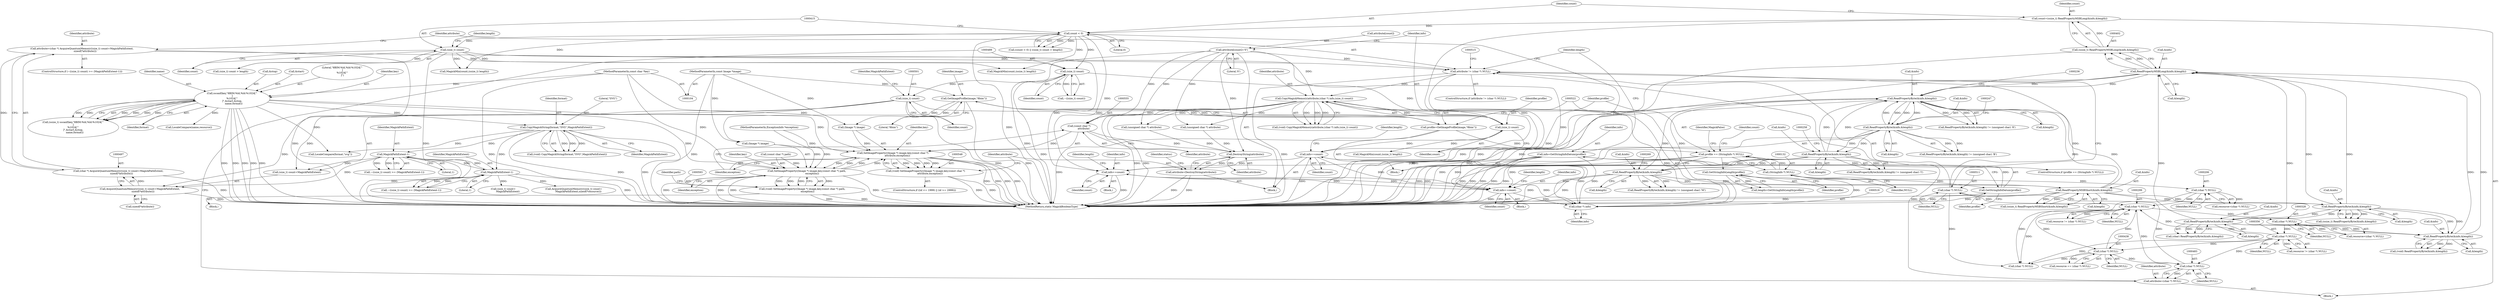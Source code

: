 digraph "0_ImageMagick_dd84447b63a71fa8c3f47071b09454efc667767b@pointer" {
"1000554" [label="(Call,(const char *)\n            attribute)"];
"1000524" [label="(Call,attribute[count]='\0')"];
"1000516" [label="(Call,CopyMagickMemory(attribute,(char *) info,(size_t) count))"];
"1000508" [label="(Call,attribute != (char *) NULL)"];
"1000494" [label="(Call,attribute=(char *) AcquireQuantumMemory((size_t) count+MagickPathExtent,\n        sizeof(*attribute)))"];
"1000496" [label="(Call,(char *) AcquireQuantumMemory((size_t) count+MagickPathExtent,\n        sizeof(*attribute)))"];
"1000498" [label="(Call,AcquireQuantumMemory((size_t) count+MagickPathExtent,\n        sizeof(*attribute)))"];
"1000500" [label="(Call,(size_t) count)"];
"1000488" [label="(Call,(size_t) count)"];
"1000410" [label="(Call,count < 0)"];
"1000399" [label="(Call,count=(ssize_t) ReadPropertyMSBLong(&info,&length))"];
"1000401" [label="(Call,(ssize_t) ReadPropertyMSBLong(&info,&length))"];
"1000403" [label="(Call,ReadPropertyMSBLong(&info,&length))"];
"1000309" [label="(Call,ReadPropertyByte(&info,&length))"];
"1000276" [label="(Call,ReadPropertyMSBShort(&info,&length))"];
"1000263" [label="(Call,ReadPropertyByte(&info,&length))"];
"1000252" [label="(Call,ReadPropertyByte(&info,&length))"];
"1000241" [label="(Call,ReadPropertyByte(&info,&length))"];
"1000230" [label="(Call,ReadPropertyByte(&info,&length))"];
"1000376" [label="(Call,ReadPropertyByte(&info,&length))"];
"1000394" [label="(Call,ReadPropertyByte(&info,&length))"];
"1000414" [label="(Call,(size_t) count)"];
"1000491" [label="(Call,MagickPathExtent-1)"];
"1000169" [label="(Call,CopyMagickString(format,\"SVG\",MagickPathExtent))"];
"1000140" [label="(Call,sscanf(key,\"8BIM:%ld,%ld:%1024[^\n]\n%1024[^\n]\",&start,&stop,\n    name,format))"];
"1000106" [label="(MethodParameterIn,const char *key)"];
"1000336" [label="(Call,MagickPathExtent-1)"];
"1000480" [label="(Call,attribute=(char *) NULL)"];
"1000482" [label="(Call,(char *) NULL)"];
"1000355" [label="(Call,(char *) NULL)"];
"1000327" [label="(Call,(char *) NULL)"];
"1000298" [label="(Call,(char *) NULL)"];
"1000205" [label="(Call,(char *) NULL)"];
"1000131" [label="(Call,(StringInfo *) NULL)"];
"1000510" [label="(Call,(char *) NULL)"];
"1000437" [label="(Call,(char *) NULL)"];
"1000518" [label="(Call,(char *) info)"];
"1000215" [label="(Call,info=GetStringInfoDatum(profile))"];
"1000217" [label="(Call,GetStringInfoDatum(profile))"];
"1000213" [label="(Call,GetStringInfoLength(profile))"];
"1000129" [label="(Call,profile == (StringInfo *) NULL)"];
"1000123" [label="(Call,profile=GetImageProfile(image,\"8bim\"))"];
"1000125" [label="(Call,GetImageProfile(image,\"8bim\"))"];
"1000105" [label="(MethodParameterIn,const Image *image)"];
"1000446" [label="(Call,info+=count)"];
"1000529" [label="(Call,info+=count)"];
"1000521" [label="(Call,(size_t) count)"];
"1000469" [label="(Call,info+=count)"];
"1000549" [label="(Call,SetImageProperty((Image *) image,key,(const char *)\n            attribute,exception))"];
"1000547" [label="(Call,(void) SetImageProperty((Image *) image,key,(const char *)\n            attribute,exception))"];
"1000594" [label="(Call,SetImageProperty((Image *) image,key,(const char *) path,\n              exception))"];
"1000592" [label="(Call,(void) SetImageProperty((Image *) image,key,(const char *) path,\n              exception))"];
"1000609" [label="(Call,DestroyString(attribute))"];
"1000607" [label="(Call,attribute=DestroyString(attribute))"];
"1000441" [label="(Call,LocaleCompare(name,resource))"];
"1000530" [label="(Identifier,info)"];
"1000253" [label="(Call,&info)"];
"1000487" [label="(Call,~((size_t) count))"];
"1000481" [label="(Identifier,attribute)"];
"1000586" [label="(Call,(unsigned char *) attribute)"];
"1000264" [label="(Call,&info)"];
"1000129" [label="(Call,profile == (StringInfo *) NULL)"];
"1000211" [label="(Call,length=GetStringInfoLength(profile))"];
"1000336" [label="(Call,MagickPathExtent-1)"];
"1000251" [label="(Call,ReadPropertyByte(&info,&length) != (unsigned char) 'I')"];
"1000484" [label="(Identifier,NULL)"];
"1000520" [label="(Identifier,info)"];
"1000216" [label="(Identifier,info)"];
"1000325" [label="(Call,resource=(char *) NULL)"];
"1000466" [label="(Block,)"];
"1000524" [label="(Call,attribute[count]='\0')"];
"1000609" [label="(Call,DestroyString(attribute))"];
"1000298" [label="(Call,(char *) NULL)"];
"1000608" [label="(Identifier,attribute)"];
"1000105" [label="(MethodParameterIn,const Image *image)"];
"1000392" [label="(Call,(void) ReadPropertyByte(&info,&length))"];
"1000533" [label="(Identifier,length)"];
"1000556" [label="(Identifier,attribute)"];
"1000167" [label="(Call,(void) CopyMagickString(format,\"SVG\",MagickPathExtent))"];
"1000263" [label="(Call,ReadPropertyByte(&info,&length))"];
"1000435" [label="(Call,resource == (char *) NULL)"];
"1000514" [label="(Call,(void) CopyMagickMemory(attribute,(char *) info,(size_t) count))"];
"1000448" [label="(Identifier,count)"];
"1000296" [label="(Call,resource != (char *) NULL)"];
"1000404" [label="(Call,&info)"];
"1000126" [label="(Identifier,image)"];
"1000469" [label="(Call,info+=count)"];
"1000124" [label="(Identifier,profile)"];
"1000128" [label="(ControlStructure,if (profile == (StringInfo *) NULL))"];
"1000485" [label="(ControlStructure,if (~((size_t) count) >= (MagickPathExtent-1)))"];
"1000607" [label="(Call,attribute=DestroyString(attribute))"];
"1000612" [label="(Identifier,status)"];
"1000107" [label="(MethodParameterIn,ExceptionInfo *exception)"];
"1000231" [label="(Call,&info)"];
"1000138" [label="(Call,(ssize_t) sscanf(key,\"8BIM:%ld,%ld:%1024[^\n]\n%1024[^\n]\",&start,&stop,\n    name,format))"];
"1000493" [label="(Literal,1)"];
"1000331" [label="(Call,~((size_t) count) >= (MagickPathExtent-1))"];
"1000397" [label="(Call,&length)"];
"1000343" [label="(Call,AcquireQuantumMemory((size_t) count+\n            MagickPathExtent,sizeof(*resource)))"];
"1000338" [label="(Literal,1)"];
"1000148" [label="(Identifier,format)"];
"1000357" [label="(Identifier,NULL)"];
"1000604" [label="(Identifier,path)"];
"1000491" [label="(Call,MagickPathExtent-1)"];
"1000529" [label="(Call,info+=count)"];
"1000500" [label="(Call,(size_t) count)"];
"1000142" [label="(Literal,\"8BIM:%ld,%ld:%1024[^\n]\n%1024[^\n]\")"];
"1000534" [label="(Call,MagickMin(count,(ssize_t) length))"];
"1000169" [label="(Call,CopyMagickString(format,\"SVG\",MagickPathExtent))"];
"1000559" [label="(Block,)"];
"1000374" [label="(Call,(char) ReadPropertyByte(&info,&length))"];
"1000172" [label="(Identifier,MagickPathExtent)"];
"1000554" [label="(Call,(const char *)\n            attribute)"];
"1000451" [label="(Call,MagickMin(count,(ssize_t) length))"];
"1000518" [label="(Call,(char *) info)"];
"1000125" [label="(Call,GetImageProfile(image,\"8bim\"))"];
"1000394" [label="(Call,ReadPropertyByte(&info,&length))"];
"1000401" [label="(Call,(ssize_t) ReadPropertyMSBLong(&info,&length))"];
"1000312" [label="(Call,&length)"];
"1000480" [label="(Call,attribute=(char *) NULL)"];
"1000276" [label="(Call,ReadPropertyMSBShort(&info,&length))"];
"1000450" [label="(Identifier,length)"];
"1000471" [label="(Identifier,count)"];
"1000499" [label="(Call,(size_t) count+MagickPathExtent)"];
"1000528" [label="(Literal,'\0')"];
"1000486" [label="(Call,~((size_t) count) >= (MagickPathExtent-1))"];
"1000123" [label="(Call,profile=GetImageProfile(image,\"8bim\"))"];
"1000133" [label="(Identifier,NULL)"];
"1000549" [label="(Call,SetImageProperty((Image *) image,key,(const char *)\n            attribute,exception))"];
"1000376" [label="(Call,ReadPropertyByte(&info,&length))"];
"1000507" [label="(ControlStructure,if (attribute != (char *) NULL))"];
"1000547" [label="(Call,(void) SetImageProperty((Image *) image,key,(const char *)\n            attribute,exception))"];
"1000416" [label="(Identifier,count)"];
"1000626" [label="(MethodReturn,static MagickBooleanType)"];
"1000229" [label="(Call,ReadPropertyByte(&info,&length) != (unsigned char) '8')"];
"1000513" [label="(Block,)"];
"1000205" [label="(Call,(char *) NULL)"];
"1000108" [label="(Block,)"];
"1000445" [label="(Block,)"];
"1000439" [label="(Identifier,NULL)"];
"1000353" [label="(Call,resource != (char *) NULL)"];
"1000214" [label="(Identifier,profile)"];
"1000255" [label="(Call,&length)"];
"1000217" [label="(Call,GetStringInfoDatum(profile))"];
"1000274" [label="(Call,(ssize_t) ReadPropertyMSBShort(&info,&length))"];
"1000130" [label="(Identifier,profile)"];
"1000594" [label="(Call,SetImageProperty((Image *) image,key,(const char *) path,\n              exception))"];
"1000512" [label="(Identifier,NULL)"];
"1000494" [label="(Call,attribute=(char *) AcquireQuantumMemory((size_t) count+MagickPathExtent,\n        sizeof(*attribute)))"];
"1000310" [label="(Call,&info)"];
"1000473" [label="(Identifier,length)"];
"1000598" [label="(Identifier,key)"];
"1000599" [label="(Call,(const char *) path)"];
"1000300" [label="(Identifier,NULL)"];
"1000412" [label="(Literal,0)"];
"1000307" [label="(Call,(ssize_t) ReadPropertyByte(&info,&length))"];
"1000244" [label="(Call,&length)"];
"1000266" [label="(Call,&length)"];
"1000379" [label="(Call,&length)"];
"1000550" [label="(Call,(Image *) image)"];
"1000504" [label="(Call,sizeof(*attribute))"];
"1000171" [label="(Literal,\"SVG\")"];
"1000240" [label="(Call,ReadPropertyByte(&info,&length) != (unsigned char) 'B')"];
"1000414" [label="(Call,(size_t) count)"];
"1000525" [label="(Call,attribute[count])"];
"1000503" [label="(Identifier,MagickPathExtent)"];
"1000446" [label="(Call,info+=count)"];
"1000141" [label="(Identifier,key)"];
"1000147" [label="(Identifier,name)"];
"1000617" [label="(Call,(char *) NULL)"];
"1000215" [label="(Call,info=GetStringInfoDatum(profile))"];
"1000252" [label="(Call,ReadPropertyByte(&info,&length))"];
"1000517" [label="(Identifier,attribute)"];
"1000242" [label="(Call,&info)"];
"1000595" [label="(Call,(Image *) image)"];
"1000470" [label="(Identifier,info)"];
"1000222" [label="(Identifier,length)"];
"1000355" [label="(Call,(char *) NULL)"];
"1000539" [label="(ControlStructure,if ((id <= 1999) || (id >= 2999)))"];
"1000474" [label="(Call,MagickMin(count,(ssize_t) length))"];
"1000227" [label="(Block,)"];
"1000417" [label="(Identifier,length)"];
"1000344" [label="(Call,(size_t) count+\n            MagickPathExtent)"];
"1000327" [label="(Call,(char *) NULL)"];
"1000592" [label="(Call,(void) SetImageProperty((Image *) image,key,(const char *) path,\n              exception))"];
"1000492" [label="(Identifier,MagickPathExtent)"];
"1000127" [label="(Literal,\"8bim\")"];
"1000610" [label="(Identifier,attribute)"];
"1000377" [label="(Call,&info)"];
"1000137" [label="(Identifier,count)"];
"1000409" [label="(Call,(count < 0) || ((size_t) count > length))"];
"1000140" [label="(Call,sscanf(key,\"8BIM:%ld,%ld:%1024[^\n]\n%1024[^\n]\",&start,&stop,\n    name,format))"];
"1000557" [label="(Identifier,exception)"];
"1000145" [label="(Call,&stop)"];
"1000553" [label="(Identifier,key)"];
"1000502" [label="(Identifier,count)"];
"1000403" [label="(Call,ReadPropertyMSBLong(&info,&length))"];
"1000406" [label="(Call,&length)"];
"1000218" [label="(Identifier,profile)"];
"1000213" [label="(Call,GetStringInfoLength(profile))"];
"1000498" [label="(Call,AcquireQuantumMemory((size_t) count+MagickPathExtent,\n        sizeof(*attribute)))"];
"1000170" [label="(Identifier,format)"];
"1000482" [label="(Call,(char *) NULL)"];
"1000510" [label="(Call,(char *) NULL)"];
"1000207" [label="(Identifier,NULL)"];
"1000495" [label="(Identifier,attribute)"];
"1000516" [label="(Call,CopyMagickMemory(attribute,(char *) info,(size_t) count))"];
"1000447" [label="(Identifier,info)"];
"1000509" [label="(Identifier,attribute)"];
"1000563" [label="(Call,LocaleCompare(format,\"svg\"))"];
"1000531" [label="(Identifier,count)"];
"1000106" [label="(MethodParameterIn,const char *key)"];
"1000400" [label="(Identifier,count)"];
"1000203" [label="(Call,resource=(char *) NULL)"];
"1000437" [label="(Call,(char *) NULL)"];
"1000488" [label="(Call,(size_t) count)"];
"1000230" [label="(Call,ReadPropertyByte(&info,&length))"];
"1000262" [label="(Call,ReadPropertyByte(&info,&length) != (unsigned char) 'M')"];
"1000395" [label="(Call,&info)"];
"1000143" [label="(Call,&start)"];
"1000399" [label="(Call,count=(ssize_t) ReadPropertyMSBLong(&info,&length))"];
"1000413" [label="(Call,(size_t) count > length)"];
"1000411" [label="(Identifier,count)"];
"1000602" [label="(Identifier,exception)"];
"1000241" [label="(Call,ReadPropertyByte(&info,&length))"];
"1000521" [label="(Call,(size_t) count)"];
"1000496" [label="(Call,(char *) AcquireQuantumMemory((size_t) count+MagickPathExtent,\n        sizeof(*attribute)))"];
"1000410" [label="(Call,count < 0)"];
"1000570" [label="(Call,(unsigned char *) attribute)"];
"1000135" [label="(Identifier,MagickFalse)"];
"1000233" [label="(Call,&length)"];
"1000490" [label="(Identifier,count)"];
"1000523" [label="(Identifier,count)"];
"1000329" [label="(Identifier,NULL)"];
"1000131" [label="(Call,(StringInfo *) NULL)"];
"1000508" [label="(Call,attribute != (char *) NULL)"];
"1000279" [label="(Call,&length)"];
"1000337" [label="(Identifier,MagickPathExtent)"];
"1000277" [label="(Call,&info)"];
"1000309" [label="(Call,ReadPropertyByte(&info,&length))"];
"1000554" -> "1000549"  [label="AST: "];
"1000554" -> "1000556"  [label="CFG: "];
"1000555" -> "1000554"  [label="AST: "];
"1000556" -> "1000554"  [label="AST: "];
"1000557" -> "1000554"  [label="CFG: "];
"1000554" -> "1000549"  [label="DDG: "];
"1000524" -> "1000554"  [label="DDG: "];
"1000516" -> "1000554"  [label="DDG: "];
"1000554" -> "1000609"  [label="DDG: "];
"1000524" -> "1000513"  [label="AST: "];
"1000524" -> "1000528"  [label="CFG: "];
"1000525" -> "1000524"  [label="AST: "];
"1000528" -> "1000524"  [label="AST: "];
"1000530" -> "1000524"  [label="CFG: "];
"1000524" -> "1000626"  [label="DDG: "];
"1000524" -> "1000508"  [label="DDG: "];
"1000524" -> "1000516"  [label="DDG: "];
"1000524" -> "1000570"  [label="DDG: "];
"1000524" -> "1000586"  [label="DDG: "];
"1000524" -> "1000609"  [label="DDG: "];
"1000516" -> "1000514"  [label="AST: "];
"1000516" -> "1000521"  [label="CFG: "];
"1000517" -> "1000516"  [label="AST: "];
"1000518" -> "1000516"  [label="AST: "];
"1000521" -> "1000516"  [label="AST: "];
"1000514" -> "1000516"  [label="CFG: "];
"1000516" -> "1000626"  [label="DDG: "];
"1000516" -> "1000626"  [label="DDG: "];
"1000516" -> "1000514"  [label="DDG: "];
"1000516" -> "1000514"  [label="DDG: "];
"1000516" -> "1000514"  [label="DDG: "];
"1000508" -> "1000516"  [label="DDG: "];
"1000518" -> "1000516"  [label="DDG: "];
"1000521" -> "1000516"  [label="DDG: "];
"1000516" -> "1000570"  [label="DDG: "];
"1000516" -> "1000586"  [label="DDG: "];
"1000508" -> "1000507"  [label="AST: "];
"1000508" -> "1000510"  [label="CFG: "];
"1000509" -> "1000508"  [label="AST: "];
"1000510" -> "1000508"  [label="AST: "];
"1000222" -> "1000508"  [label="CFG: "];
"1000515" -> "1000508"  [label="CFG: "];
"1000508" -> "1000626"  [label="DDG: "];
"1000508" -> "1000626"  [label="DDG: "];
"1000494" -> "1000508"  [label="DDG: "];
"1000480" -> "1000508"  [label="DDG: "];
"1000510" -> "1000508"  [label="DDG: "];
"1000494" -> "1000485"  [label="AST: "];
"1000494" -> "1000496"  [label="CFG: "];
"1000495" -> "1000494"  [label="AST: "];
"1000496" -> "1000494"  [label="AST: "];
"1000509" -> "1000494"  [label="CFG: "];
"1000494" -> "1000626"  [label="DDG: "];
"1000496" -> "1000494"  [label="DDG: "];
"1000496" -> "1000498"  [label="CFG: "];
"1000497" -> "1000496"  [label="AST: "];
"1000498" -> "1000496"  [label="AST: "];
"1000496" -> "1000626"  [label="DDG: "];
"1000498" -> "1000496"  [label="DDG: "];
"1000498" -> "1000504"  [label="CFG: "];
"1000499" -> "1000498"  [label="AST: "];
"1000504" -> "1000498"  [label="AST: "];
"1000498" -> "1000626"  [label="DDG: "];
"1000500" -> "1000498"  [label="DDG: "];
"1000491" -> "1000498"  [label="DDG: "];
"1000500" -> "1000499"  [label="AST: "];
"1000500" -> "1000502"  [label="CFG: "];
"1000501" -> "1000500"  [label="AST: "];
"1000502" -> "1000500"  [label="AST: "];
"1000503" -> "1000500"  [label="CFG: "];
"1000500" -> "1000626"  [label="DDG: "];
"1000500" -> "1000499"  [label="DDG: "];
"1000488" -> "1000500"  [label="DDG: "];
"1000500" -> "1000521"  [label="DDG: "];
"1000488" -> "1000487"  [label="AST: "];
"1000488" -> "1000490"  [label="CFG: "];
"1000489" -> "1000488"  [label="AST: "];
"1000490" -> "1000488"  [label="AST: "];
"1000487" -> "1000488"  [label="CFG: "];
"1000488" -> "1000626"  [label="DDG: "];
"1000488" -> "1000487"  [label="DDG: "];
"1000410" -> "1000488"  [label="DDG: "];
"1000414" -> "1000488"  [label="DDG: "];
"1000488" -> "1000521"  [label="DDG: "];
"1000410" -> "1000409"  [label="AST: "];
"1000410" -> "1000412"  [label="CFG: "];
"1000411" -> "1000410"  [label="AST: "];
"1000412" -> "1000410"  [label="AST: "];
"1000415" -> "1000410"  [label="CFG: "];
"1000409" -> "1000410"  [label="CFG: "];
"1000410" -> "1000626"  [label="DDG: "];
"1000410" -> "1000409"  [label="DDG: "];
"1000410" -> "1000409"  [label="DDG: "];
"1000399" -> "1000410"  [label="DDG: "];
"1000410" -> "1000414"  [label="DDG: "];
"1000410" -> "1000446"  [label="DDG: "];
"1000410" -> "1000451"  [label="DDG: "];
"1000410" -> "1000469"  [label="DDG: "];
"1000410" -> "1000474"  [label="DDG: "];
"1000399" -> "1000227"  [label="AST: "];
"1000399" -> "1000401"  [label="CFG: "];
"1000400" -> "1000399"  [label="AST: "];
"1000401" -> "1000399"  [label="AST: "];
"1000411" -> "1000399"  [label="CFG: "];
"1000399" -> "1000626"  [label="DDG: "];
"1000401" -> "1000399"  [label="DDG: "];
"1000401" -> "1000403"  [label="CFG: "];
"1000402" -> "1000401"  [label="AST: "];
"1000403" -> "1000401"  [label="AST: "];
"1000401" -> "1000626"  [label="DDG: "];
"1000403" -> "1000401"  [label="DDG: "];
"1000403" -> "1000401"  [label="DDG: "];
"1000403" -> "1000406"  [label="CFG: "];
"1000404" -> "1000403"  [label="AST: "];
"1000406" -> "1000403"  [label="AST: "];
"1000403" -> "1000626"  [label="DDG: "];
"1000403" -> "1000626"  [label="DDG: "];
"1000403" -> "1000230"  [label="DDG: "];
"1000403" -> "1000230"  [label="DDG: "];
"1000309" -> "1000403"  [label="DDG: "];
"1000309" -> "1000403"  [label="DDG: "];
"1000376" -> "1000403"  [label="DDG: "];
"1000376" -> "1000403"  [label="DDG: "];
"1000394" -> "1000403"  [label="DDG: "];
"1000394" -> "1000403"  [label="DDG: "];
"1000309" -> "1000307"  [label="AST: "];
"1000309" -> "1000312"  [label="CFG: "];
"1000310" -> "1000309"  [label="AST: "];
"1000312" -> "1000309"  [label="AST: "];
"1000307" -> "1000309"  [label="CFG: "];
"1000309" -> "1000307"  [label="DDG: "];
"1000309" -> "1000307"  [label="DDG: "];
"1000276" -> "1000309"  [label="DDG: "];
"1000276" -> "1000309"  [label="DDG: "];
"1000309" -> "1000376"  [label="DDG: "];
"1000309" -> "1000376"  [label="DDG: "];
"1000309" -> "1000394"  [label="DDG: "];
"1000309" -> "1000394"  [label="DDG: "];
"1000276" -> "1000274"  [label="AST: "];
"1000276" -> "1000279"  [label="CFG: "];
"1000277" -> "1000276"  [label="AST: "];
"1000279" -> "1000276"  [label="AST: "];
"1000274" -> "1000276"  [label="CFG: "];
"1000276" -> "1000626"  [label="DDG: "];
"1000276" -> "1000626"  [label="DDG: "];
"1000276" -> "1000230"  [label="DDG: "];
"1000276" -> "1000230"  [label="DDG: "];
"1000276" -> "1000274"  [label="DDG: "];
"1000276" -> "1000274"  [label="DDG: "];
"1000263" -> "1000276"  [label="DDG: "];
"1000263" -> "1000276"  [label="DDG: "];
"1000263" -> "1000262"  [label="AST: "];
"1000263" -> "1000266"  [label="CFG: "];
"1000264" -> "1000263"  [label="AST: "];
"1000266" -> "1000263"  [label="AST: "];
"1000269" -> "1000263"  [label="CFG: "];
"1000263" -> "1000626"  [label="DDG: "];
"1000263" -> "1000626"  [label="DDG: "];
"1000263" -> "1000230"  [label="DDG: "];
"1000263" -> "1000230"  [label="DDG: "];
"1000263" -> "1000262"  [label="DDG: "];
"1000263" -> "1000262"  [label="DDG: "];
"1000252" -> "1000263"  [label="DDG: "];
"1000252" -> "1000263"  [label="DDG: "];
"1000252" -> "1000251"  [label="AST: "];
"1000252" -> "1000255"  [label="CFG: "];
"1000253" -> "1000252"  [label="AST: "];
"1000255" -> "1000252"  [label="AST: "];
"1000258" -> "1000252"  [label="CFG: "];
"1000252" -> "1000626"  [label="DDG: "];
"1000252" -> "1000626"  [label="DDG: "];
"1000252" -> "1000230"  [label="DDG: "];
"1000252" -> "1000230"  [label="DDG: "];
"1000252" -> "1000251"  [label="DDG: "];
"1000252" -> "1000251"  [label="DDG: "];
"1000241" -> "1000252"  [label="DDG: "];
"1000241" -> "1000252"  [label="DDG: "];
"1000241" -> "1000240"  [label="AST: "];
"1000241" -> "1000244"  [label="CFG: "];
"1000242" -> "1000241"  [label="AST: "];
"1000244" -> "1000241"  [label="AST: "];
"1000247" -> "1000241"  [label="CFG: "];
"1000241" -> "1000626"  [label="DDG: "];
"1000241" -> "1000626"  [label="DDG: "];
"1000241" -> "1000230"  [label="DDG: "];
"1000241" -> "1000230"  [label="DDG: "];
"1000241" -> "1000240"  [label="DDG: "];
"1000241" -> "1000240"  [label="DDG: "];
"1000230" -> "1000241"  [label="DDG: "];
"1000230" -> "1000241"  [label="DDG: "];
"1000230" -> "1000229"  [label="AST: "];
"1000230" -> "1000233"  [label="CFG: "];
"1000231" -> "1000230"  [label="AST: "];
"1000233" -> "1000230"  [label="AST: "];
"1000236" -> "1000230"  [label="CFG: "];
"1000230" -> "1000626"  [label="DDG: "];
"1000230" -> "1000626"  [label="DDG: "];
"1000230" -> "1000229"  [label="DDG: "];
"1000230" -> "1000229"  [label="DDG: "];
"1000376" -> "1000374"  [label="AST: "];
"1000376" -> "1000379"  [label="CFG: "];
"1000377" -> "1000376"  [label="AST: "];
"1000379" -> "1000376"  [label="AST: "];
"1000374" -> "1000376"  [label="CFG: "];
"1000376" -> "1000374"  [label="DDG: "];
"1000376" -> "1000374"  [label="DDG: "];
"1000376" -> "1000394"  [label="DDG: "];
"1000376" -> "1000394"  [label="DDG: "];
"1000394" -> "1000392"  [label="AST: "];
"1000394" -> "1000397"  [label="CFG: "];
"1000395" -> "1000394"  [label="AST: "];
"1000397" -> "1000394"  [label="AST: "];
"1000392" -> "1000394"  [label="CFG: "];
"1000394" -> "1000392"  [label="DDG: "];
"1000394" -> "1000392"  [label="DDG: "];
"1000414" -> "1000413"  [label="AST: "];
"1000414" -> "1000416"  [label="CFG: "];
"1000415" -> "1000414"  [label="AST: "];
"1000416" -> "1000414"  [label="AST: "];
"1000417" -> "1000414"  [label="CFG: "];
"1000414" -> "1000626"  [label="DDG: "];
"1000414" -> "1000413"  [label="DDG: "];
"1000414" -> "1000446"  [label="DDG: "];
"1000414" -> "1000451"  [label="DDG: "];
"1000414" -> "1000469"  [label="DDG: "];
"1000414" -> "1000474"  [label="DDG: "];
"1000491" -> "1000486"  [label="AST: "];
"1000491" -> "1000493"  [label="CFG: "];
"1000492" -> "1000491"  [label="AST: "];
"1000493" -> "1000491"  [label="AST: "];
"1000486" -> "1000491"  [label="CFG: "];
"1000491" -> "1000626"  [label="DDG: "];
"1000491" -> "1000336"  [label="DDG: "];
"1000491" -> "1000486"  [label="DDG: "];
"1000491" -> "1000486"  [label="DDG: "];
"1000169" -> "1000491"  [label="DDG: "];
"1000336" -> "1000491"  [label="DDG: "];
"1000491" -> "1000499"  [label="DDG: "];
"1000169" -> "1000167"  [label="AST: "];
"1000169" -> "1000172"  [label="CFG: "];
"1000170" -> "1000169"  [label="AST: "];
"1000171" -> "1000169"  [label="AST: "];
"1000172" -> "1000169"  [label="AST: "];
"1000167" -> "1000169"  [label="CFG: "];
"1000169" -> "1000626"  [label="DDG: "];
"1000169" -> "1000626"  [label="DDG: "];
"1000169" -> "1000167"  [label="DDG: "];
"1000169" -> "1000167"  [label="DDG: "];
"1000169" -> "1000167"  [label="DDG: "];
"1000140" -> "1000169"  [label="DDG: "];
"1000169" -> "1000336"  [label="DDG: "];
"1000169" -> "1000563"  [label="DDG: "];
"1000140" -> "1000138"  [label="AST: "];
"1000140" -> "1000148"  [label="CFG: "];
"1000141" -> "1000140"  [label="AST: "];
"1000142" -> "1000140"  [label="AST: "];
"1000143" -> "1000140"  [label="AST: "];
"1000145" -> "1000140"  [label="AST: "];
"1000147" -> "1000140"  [label="AST: "];
"1000148" -> "1000140"  [label="AST: "];
"1000138" -> "1000140"  [label="CFG: "];
"1000140" -> "1000626"  [label="DDG: "];
"1000140" -> "1000626"  [label="DDG: "];
"1000140" -> "1000626"  [label="DDG: "];
"1000140" -> "1000626"  [label="DDG: "];
"1000140" -> "1000626"  [label="DDG: "];
"1000140" -> "1000138"  [label="DDG: "];
"1000140" -> "1000138"  [label="DDG: "];
"1000140" -> "1000138"  [label="DDG: "];
"1000140" -> "1000138"  [label="DDG: "];
"1000140" -> "1000138"  [label="DDG: "];
"1000140" -> "1000138"  [label="DDG: "];
"1000106" -> "1000140"  [label="DDG: "];
"1000140" -> "1000441"  [label="DDG: "];
"1000140" -> "1000549"  [label="DDG: "];
"1000140" -> "1000563"  [label="DDG: "];
"1000140" -> "1000594"  [label="DDG: "];
"1000106" -> "1000104"  [label="AST: "];
"1000106" -> "1000626"  [label="DDG: "];
"1000106" -> "1000549"  [label="DDG: "];
"1000106" -> "1000594"  [label="DDG: "];
"1000336" -> "1000331"  [label="AST: "];
"1000336" -> "1000338"  [label="CFG: "];
"1000337" -> "1000336"  [label="AST: "];
"1000338" -> "1000336"  [label="AST: "];
"1000331" -> "1000336"  [label="CFG: "];
"1000336" -> "1000626"  [label="DDG: "];
"1000336" -> "1000331"  [label="DDG: "];
"1000336" -> "1000331"  [label="DDG: "];
"1000336" -> "1000343"  [label="DDG: "];
"1000336" -> "1000344"  [label="DDG: "];
"1000480" -> "1000227"  [label="AST: "];
"1000480" -> "1000482"  [label="CFG: "];
"1000481" -> "1000480"  [label="AST: "];
"1000482" -> "1000480"  [label="AST: "];
"1000489" -> "1000480"  [label="CFG: "];
"1000482" -> "1000480"  [label="DDG: "];
"1000482" -> "1000484"  [label="CFG: "];
"1000483" -> "1000482"  [label="AST: "];
"1000484" -> "1000482"  [label="AST: "];
"1000355" -> "1000482"  [label="DDG: "];
"1000298" -> "1000482"  [label="DDG: "];
"1000437" -> "1000482"  [label="DDG: "];
"1000482" -> "1000510"  [label="DDG: "];
"1000355" -> "1000353"  [label="AST: "];
"1000355" -> "1000357"  [label="CFG: "];
"1000356" -> "1000355"  [label="AST: "];
"1000357" -> "1000355"  [label="AST: "];
"1000353" -> "1000355"  [label="CFG: "];
"1000355" -> "1000298"  [label="DDG: "];
"1000355" -> "1000353"  [label="DDG: "];
"1000327" -> "1000355"  [label="DDG: "];
"1000355" -> "1000437"  [label="DDG: "];
"1000355" -> "1000617"  [label="DDG: "];
"1000327" -> "1000325"  [label="AST: "];
"1000327" -> "1000329"  [label="CFG: "];
"1000328" -> "1000327"  [label="AST: "];
"1000329" -> "1000327"  [label="AST: "];
"1000325" -> "1000327"  [label="CFG: "];
"1000327" -> "1000325"  [label="DDG: "];
"1000298" -> "1000327"  [label="DDG: "];
"1000298" -> "1000296"  [label="AST: "];
"1000298" -> "1000300"  [label="CFG: "];
"1000299" -> "1000298"  [label="AST: "];
"1000300" -> "1000298"  [label="AST: "];
"1000296" -> "1000298"  [label="CFG: "];
"1000298" -> "1000296"  [label="DDG: "];
"1000205" -> "1000298"  [label="DDG: "];
"1000510" -> "1000298"  [label="DDG: "];
"1000437" -> "1000298"  [label="DDG: "];
"1000298" -> "1000437"  [label="DDG: "];
"1000298" -> "1000617"  [label="DDG: "];
"1000205" -> "1000203"  [label="AST: "];
"1000205" -> "1000207"  [label="CFG: "];
"1000206" -> "1000205"  [label="AST: "];
"1000207" -> "1000205"  [label="AST: "];
"1000203" -> "1000205"  [label="CFG: "];
"1000205" -> "1000203"  [label="DDG: "];
"1000131" -> "1000205"  [label="DDG: "];
"1000205" -> "1000617"  [label="DDG: "];
"1000131" -> "1000129"  [label="AST: "];
"1000131" -> "1000133"  [label="CFG: "];
"1000132" -> "1000131"  [label="AST: "];
"1000133" -> "1000131"  [label="AST: "];
"1000129" -> "1000131"  [label="CFG: "];
"1000131" -> "1000626"  [label="DDG: "];
"1000131" -> "1000129"  [label="DDG: "];
"1000510" -> "1000512"  [label="CFG: "];
"1000511" -> "1000510"  [label="AST: "];
"1000512" -> "1000510"  [label="AST: "];
"1000510" -> "1000617"  [label="DDG: "];
"1000437" -> "1000435"  [label="AST: "];
"1000437" -> "1000439"  [label="CFG: "];
"1000438" -> "1000437"  [label="AST: "];
"1000439" -> "1000437"  [label="AST: "];
"1000435" -> "1000437"  [label="CFG: "];
"1000437" -> "1000435"  [label="DDG: "];
"1000437" -> "1000617"  [label="DDG: "];
"1000518" -> "1000520"  [label="CFG: "];
"1000519" -> "1000518"  [label="AST: "];
"1000520" -> "1000518"  [label="AST: "];
"1000522" -> "1000518"  [label="CFG: "];
"1000215" -> "1000518"  [label="DDG: "];
"1000446" -> "1000518"  [label="DDG: "];
"1000529" -> "1000518"  [label="DDG: "];
"1000469" -> "1000518"  [label="DDG: "];
"1000518" -> "1000529"  [label="DDG: "];
"1000215" -> "1000108"  [label="AST: "];
"1000215" -> "1000217"  [label="CFG: "];
"1000216" -> "1000215"  [label="AST: "];
"1000217" -> "1000215"  [label="AST: "];
"1000222" -> "1000215"  [label="CFG: "];
"1000215" -> "1000626"  [label="DDG: "];
"1000215" -> "1000626"  [label="DDG: "];
"1000217" -> "1000215"  [label="DDG: "];
"1000215" -> "1000446"  [label="DDG: "];
"1000215" -> "1000469"  [label="DDG: "];
"1000217" -> "1000218"  [label="CFG: "];
"1000218" -> "1000217"  [label="AST: "];
"1000217" -> "1000626"  [label="DDG: "];
"1000213" -> "1000217"  [label="DDG: "];
"1000213" -> "1000211"  [label="AST: "];
"1000213" -> "1000214"  [label="CFG: "];
"1000214" -> "1000213"  [label="AST: "];
"1000211" -> "1000213"  [label="CFG: "];
"1000213" -> "1000211"  [label="DDG: "];
"1000129" -> "1000213"  [label="DDG: "];
"1000129" -> "1000128"  [label="AST: "];
"1000130" -> "1000129"  [label="AST: "];
"1000135" -> "1000129"  [label="CFG: "];
"1000137" -> "1000129"  [label="CFG: "];
"1000129" -> "1000626"  [label="DDG: "];
"1000129" -> "1000626"  [label="DDG: "];
"1000129" -> "1000626"  [label="DDG: "];
"1000123" -> "1000129"  [label="DDG: "];
"1000123" -> "1000108"  [label="AST: "];
"1000123" -> "1000125"  [label="CFG: "];
"1000124" -> "1000123"  [label="AST: "];
"1000125" -> "1000123"  [label="AST: "];
"1000130" -> "1000123"  [label="CFG: "];
"1000123" -> "1000626"  [label="DDG: "];
"1000125" -> "1000123"  [label="DDG: "];
"1000125" -> "1000123"  [label="DDG: "];
"1000125" -> "1000127"  [label="CFG: "];
"1000126" -> "1000125"  [label="AST: "];
"1000127" -> "1000125"  [label="AST: "];
"1000125" -> "1000626"  [label="DDG: "];
"1000105" -> "1000125"  [label="DDG: "];
"1000125" -> "1000550"  [label="DDG: "];
"1000125" -> "1000595"  [label="DDG: "];
"1000105" -> "1000104"  [label="AST: "];
"1000105" -> "1000626"  [label="DDG: "];
"1000105" -> "1000550"  [label="DDG: "];
"1000105" -> "1000595"  [label="DDG: "];
"1000446" -> "1000445"  [label="AST: "];
"1000446" -> "1000448"  [label="CFG: "];
"1000447" -> "1000446"  [label="AST: "];
"1000448" -> "1000446"  [label="AST: "];
"1000450" -> "1000446"  [label="CFG: "];
"1000446" -> "1000626"  [label="DDG: "];
"1000529" -> "1000446"  [label="DDG: "];
"1000469" -> "1000446"  [label="DDG: "];
"1000446" -> "1000469"  [label="DDG: "];
"1000529" -> "1000513"  [label="AST: "];
"1000529" -> "1000531"  [label="CFG: "];
"1000530" -> "1000529"  [label="AST: "];
"1000531" -> "1000529"  [label="AST: "];
"1000533" -> "1000529"  [label="CFG: "];
"1000529" -> "1000626"  [label="DDG: "];
"1000529" -> "1000469"  [label="DDG: "];
"1000521" -> "1000529"  [label="DDG: "];
"1000521" -> "1000523"  [label="CFG: "];
"1000522" -> "1000521"  [label="AST: "];
"1000523" -> "1000521"  [label="AST: "];
"1000521" -> "1000534"  [label="DDG: "];
"1000469" -> "1000466"  [label="AST: "];
"1000469" -> "1000471"  [label="CFG: "];
"1000470" -> "1000469"  [label="AST: "];
"1000471" -> "1000469"  [label="AST: "];
"1000473" -> "1000469"  [label="CFG: "];
"1000469" -> "1000626"  [label="DDG: "];
"1000549" -> "1000547"  [label="AST: "];
"1000549" -> "1000557"  [label="CFG: "];
"1000550" -> "1000549"  [label="AST: "];
"1000553" -> "1000549"  [label="AST: "];
"1000557" -> "1000549"  [label="AST: "];
"1000547" -> "1000549"  [label="CFG: "];
"1000549" -> "1000626"  [label="DDG: "];
"1000549" -> "1000626"  [label="DDG: "];
"1000549" -> "1000626"  [label="DDG: "];
"1000549" -> "1000626"  [label="DDG: "];
"1000549" -> "1000547"  [label="DDG: "];
"1000549" -> "1000547"  [label="DDG: "];
"1000549" -> "1000547"  [label="DDG: "];
"1000549" -> "1000547"  [label="DDG: "];
"1000550" -> "1000549"  [label="DDG: "];
"1000594" -> "1000549"  [label="DDG: "];
"1000594" -> "1000549"  [label="DDG: "];
"1000107" -> "1000549"  [label="DDG: "];
"1000549" -> "1000594"  [label="DDG: "];
"1000549" -> "1000594"  [label="DDG: "];
"1000547" -> "1000539"  [label="AST: "];
"1000548" -> "1000547"  [label="AST: "];
"1000608" -> "1000547"  [label="CFG: "];
"1000547" -> "1000626"  [label="DDG: "];
"1000547" -> "1000626"  [label="DDG: "];
"1000594" -> "1000592"  [label="AST: "];
"1000594" -> "1000602"  [label="CFG: "];
"1000595" -> "1000594"  [label="AST: "];
"1000598" -> "1000594"  [label="AST: "];
"1000599" -> "1000594"  [label="AST: "];
"1000602" -> "1000594"  [label="AST: "];
"1000592" -> "1000594"  [label="CFG: "];
"1000594" -> "1000626"  [label="DDG: "];
"1000594" -> "1000626"  [label="DDG: "];
"1000594" -> "1000626"  [label="DDG: "];
"1000594" -> "1000626"  [label="DDG: "];
"1000594" -> "1000592"  [label="DDG: "];
"1000594" -> "1000592"  [label="DDG: "];
"1000594" -> "1000592"  [label="DDG: "];
"1000594" -> "1000592"  [label="DDG: "];
"1000595" -> "1000594"  [label="DDG: "];
"1000599" -> "1000594"  [label="DDG: "];
"1000107" -> "1000594"  [label="DDG: "];
"1000592" -> "1000559"  [label="AST: "];
"1000593" -> "1000592"  [label="AST: "];
"1000604" -> "1000592"  [label="CFG: "];
"1000592" -> "1000626"  [label="DDG: "];
"1000592" -> "1000626"  [label="DDG: "];
"1000609" -> "1000607"  [label="AST: "];
"1000609" -> "1000610"  [label="CFG: "];
"1000610" -> "1000609"  [label="AST: "];
"1000607" -> "1000609"  [label="CFG: "];
"1000609" -> "1000607"  [label="DDG: "];
"1000586" -> "1000609"  [label="DDG: "];
"1000570" -> "1000609"  [label="DDG: "];
"1000607" -> "1000513"  [label="AST: "];
"1000608" -> "1000607"  [label="AST: "];
"1000612" -> "1000607"  [label="CFG: "];
"1000607" -> "1000626"  [label="DDG: "];
"1000607" -> "1000626"  [label="DDG: "];
}
